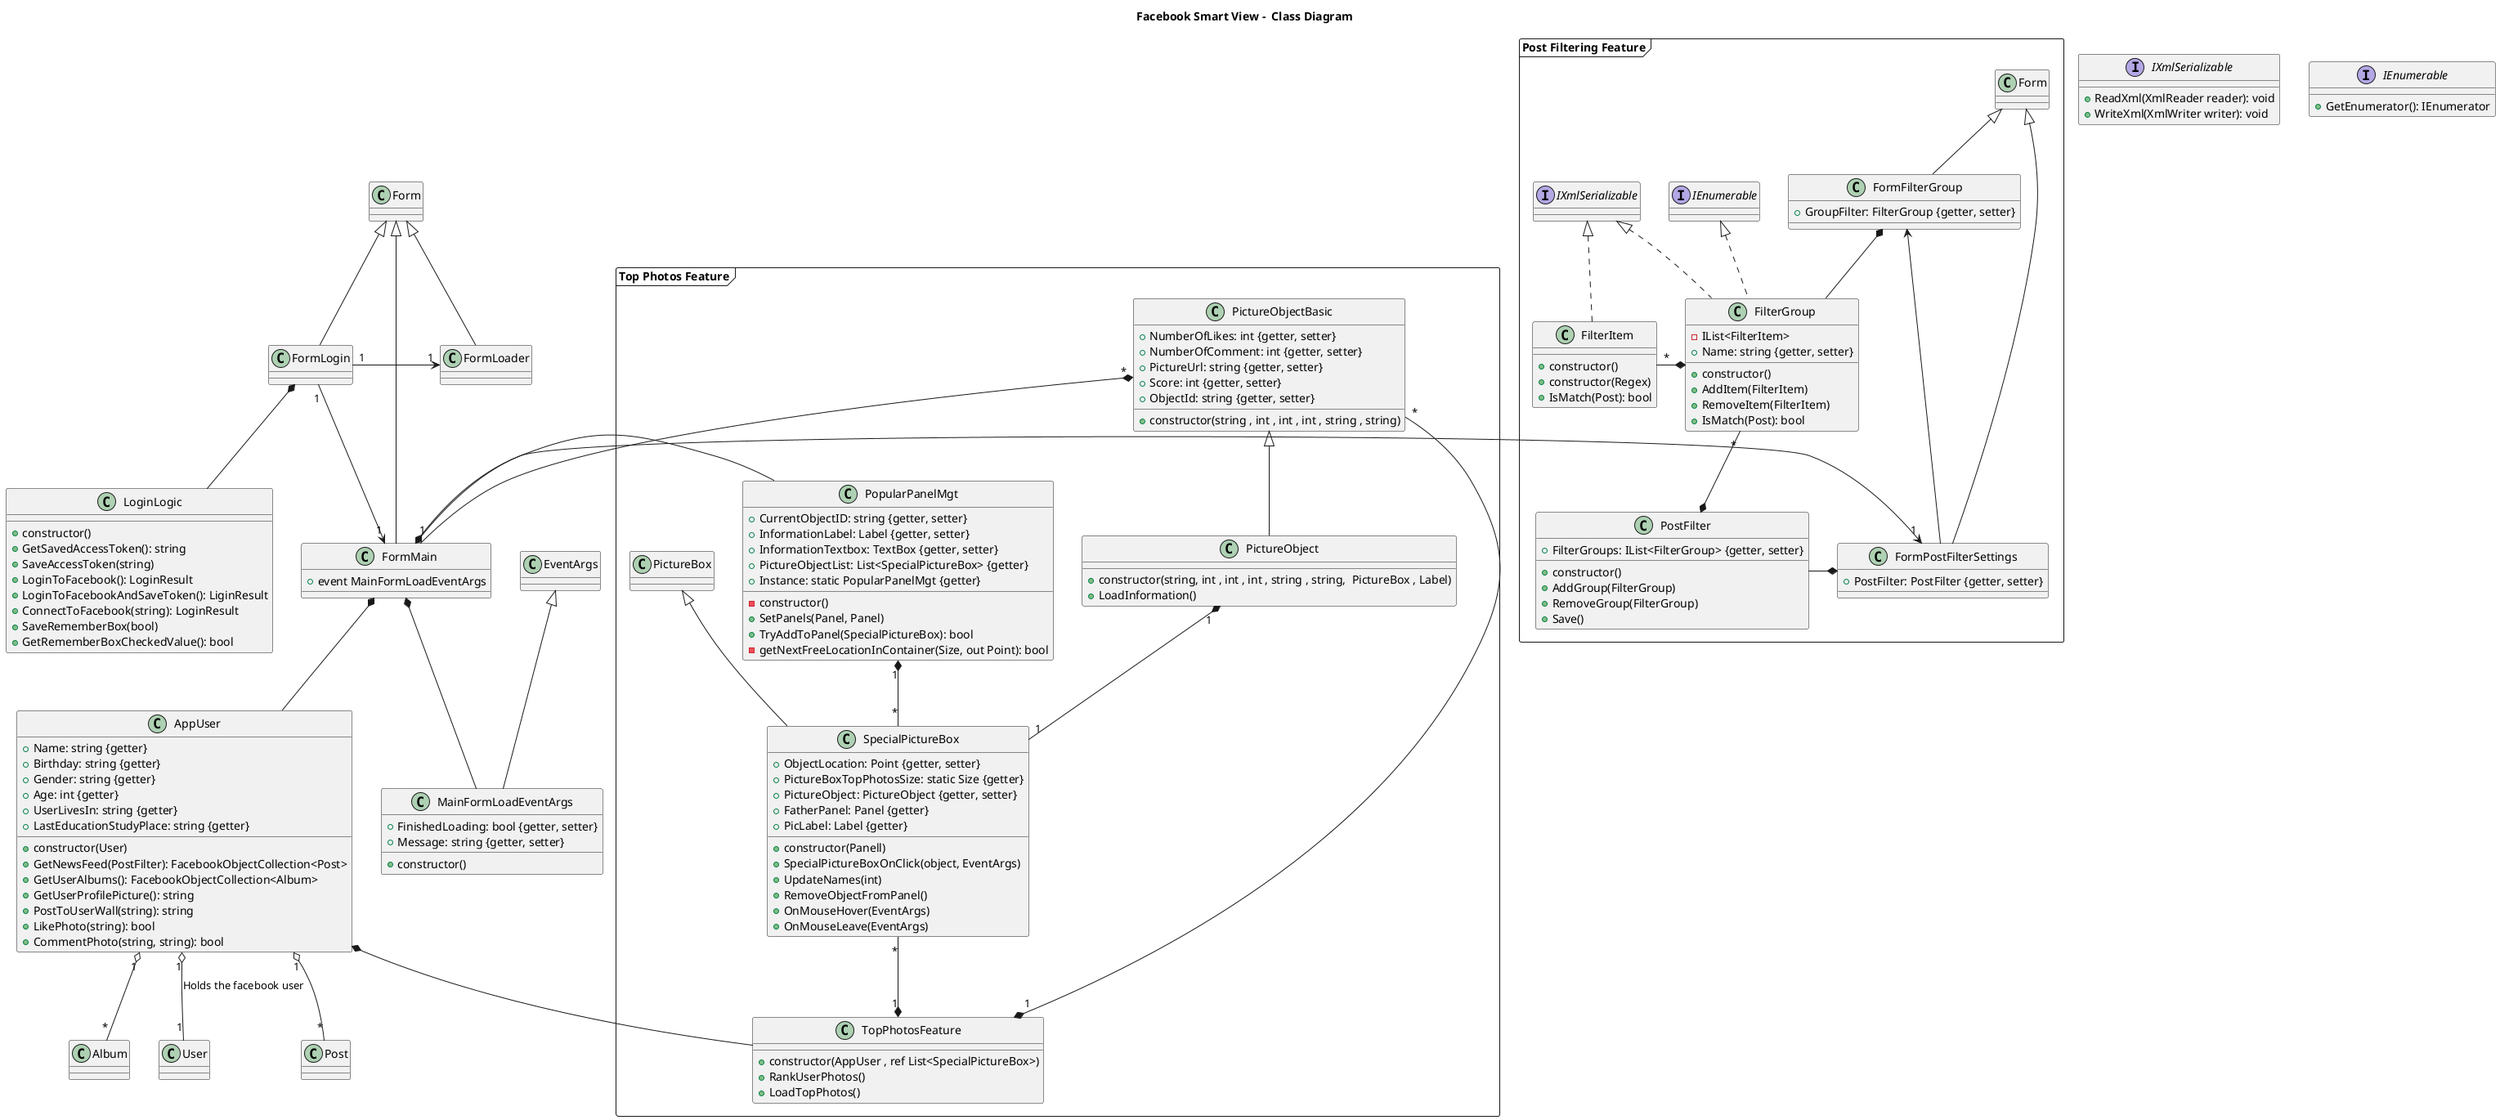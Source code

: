 @startuml
title Facebook Smart View -  Class Diagram

interface IXmlSerializable {
    +ReadXml(XmlReader reader): void
    +WriteXml(XmlWriter writer): void
}

interface IEnumerable {
    +GetEnumerator(): IEnumerator
}

class FormMain extends Form {
    +event MainFormLoadEventArgs
}

class FormLogin extends Form {
}

class FormLoader extends Form {
}

class AppUser {
    +constructor(User)
    +GetNewsFeed(PostFilter): FacebookObjectCollection<Post>
    +GetUserAlbums(): FacebookObjectCollection<Album>
    +GetUserProfilePicture(): string
    +PostToUserWall(string): string
    +LikePhoto(string): bool
    +CommentPhoto(string, string): bool
    +Name: string {getter}
    +Birthday: string {getter}
    +Gender: string {getter}
    +Age: int {getter}
    +UserLivesIn: string {getter}
    +LastEducationStudyPlace: string {getter}

}

class LoginLogic{
    +constructor()
    +GetSavedAccessToken(): string
    +SaveAccessToken(string)
    +LoginToFacebook(): LoginResult
    +LoginToFacebookAndSaveToken(): LiginResult
    +ConnectToFacebook(string): LoginResult
    +SaveRememberBox(bool)
    +GetRememberBoxCheckedValue(): bool
}

FormMain *-down-AppUser

AppUser "1" o-down- "1" User: Holds the facebook user
AppUser "1" o-down- "*" Post
AppUser "1" o-down- "*" Album


FormLogin *-down-LoginLogic
FormLogin "1" -> "1" FormLoader
FormLogin "1" -down-> "1" FormMain

package "Post Filtering Feature" <<Frame>> {

    class PostFilter{
        +constructor()
        +AddGroup(FilterGroup)
        +RemoveGroup(FilterGroup)
        +Save()
        +FilterGroups: IList<FilterGroup> {getter, setter}
    }

    class FilterGroup implements IXmlSerializable, IEnumerable{
         -IList<FilterItem>
        +constructor()
        +AddItem(FilterItem)
        +RemoveItem(FilterItem)
        +IsMatch(Post): bool
        +Name: string {getter, setter}
    }

    class FilterItem  implements IXmlSerializable{
        +constructor()
        +constructor(Regex)
        +IsMatch(Post): bool
     }

     class FormPostFilterSettings extends Form{
        +PostFilter: PostFilter {getter, setter}
     }

     class FormFilterGroup extends Form{
        +GroupFilter: FilterGroup {getter, setter}
     }

    FilterGroup *- "*"FilterItem
    PostFilter *-up-"*" FilterGroup
    FormPostFilterSettings *-left- PostFilter
    FormFilterGroup  *-down- FilterGroup
    FormPostFilterSettings-left->FormFilterGroup 
    FormMain->"1"FormPostFilterSettings
    
}

package "Top Photos Feature" <<Frame>> {

class PopularPanelMgt{
    +CurrentObjectID: string {getter, setter}
    +InformationLabel: Label {getter, setter}
    +InformationTextbox: TextBox {getter, setter}
    +PictureObjectList: List<SpecialPictureBox> {getter}
    +Instance: static PopularPanelMgt {getter}
    -constructor()
    +SetPanels(Panel, Panel)
    +TryAddToPanel(SpecialPictureBox): bool
    -getNextFreeLocationInContainer(Size, out Point): bool
}
PopularPanelMgt "1"*-down- "*" SpecialPictureBox
FormMain *-up-PopularPanelMgt
}

class MainFormLoadEventArgs extends EventArgs {
    +constructor()
    +FinishedLoading: bool {getter, setter}
    +Message: string {getter, setter}
}

FormMain *-down-MainFormLoadEventArgs

package "Top Photos Feature" <<Frame>> {

class PictureObjectBasic{
    +constructor(string , int , int , int , string , string)
    +NumberOfLikes: int {getter, setter}
    +NumberOfComment: int {getter, setter}
    +PictureUrl: string {getter, setter}
    +Score: int {getter, setter}
    +ObjectId: string {getter, setter}
}

class PictureObject extends PictureObjectBasic {
    +constructor(string, int , int , int , string , string,  PictureBox , Label) 
    +LoadInformation()
}


class SpecialPictureBox extends PictureBox{
    +constructor(Panell)
    +SpecialPictureBoxOnClick(object, EventArgs)
    +UpdateNames(int)
    +RemoveObjectFromPanel()
    +OnMouseHover(EventArgs)
    +OnMouseLeave(EventArgs)
    +ObjectLocation: Point {getter, setter}
    +PictureBoxTopPhotosSize: static Size {getter}
    +PictureObject: PictureObject {getter, setter}
    +FatherPanel: Panel {getter}
    +PicLabel: Label {getter}
}


class TopPhotosFeature{
    +constructor(AppUser , ref List<SpecialPictureBox>)
    +RankUserPhotos()
    +LoadTopPhotos()
}


PictureObjectBasic "*" *-down- "1" FormMain
PictureObject "1" *-down- "1" SpecialPictureBox

TopPhotosFeature "1"*-up- "*" SpecialPictureBox
TopPhotosFeature "1"*-up- "*" PictureObjectBasic
AppUser *-down-TopPhotosFeature

}

@enduml